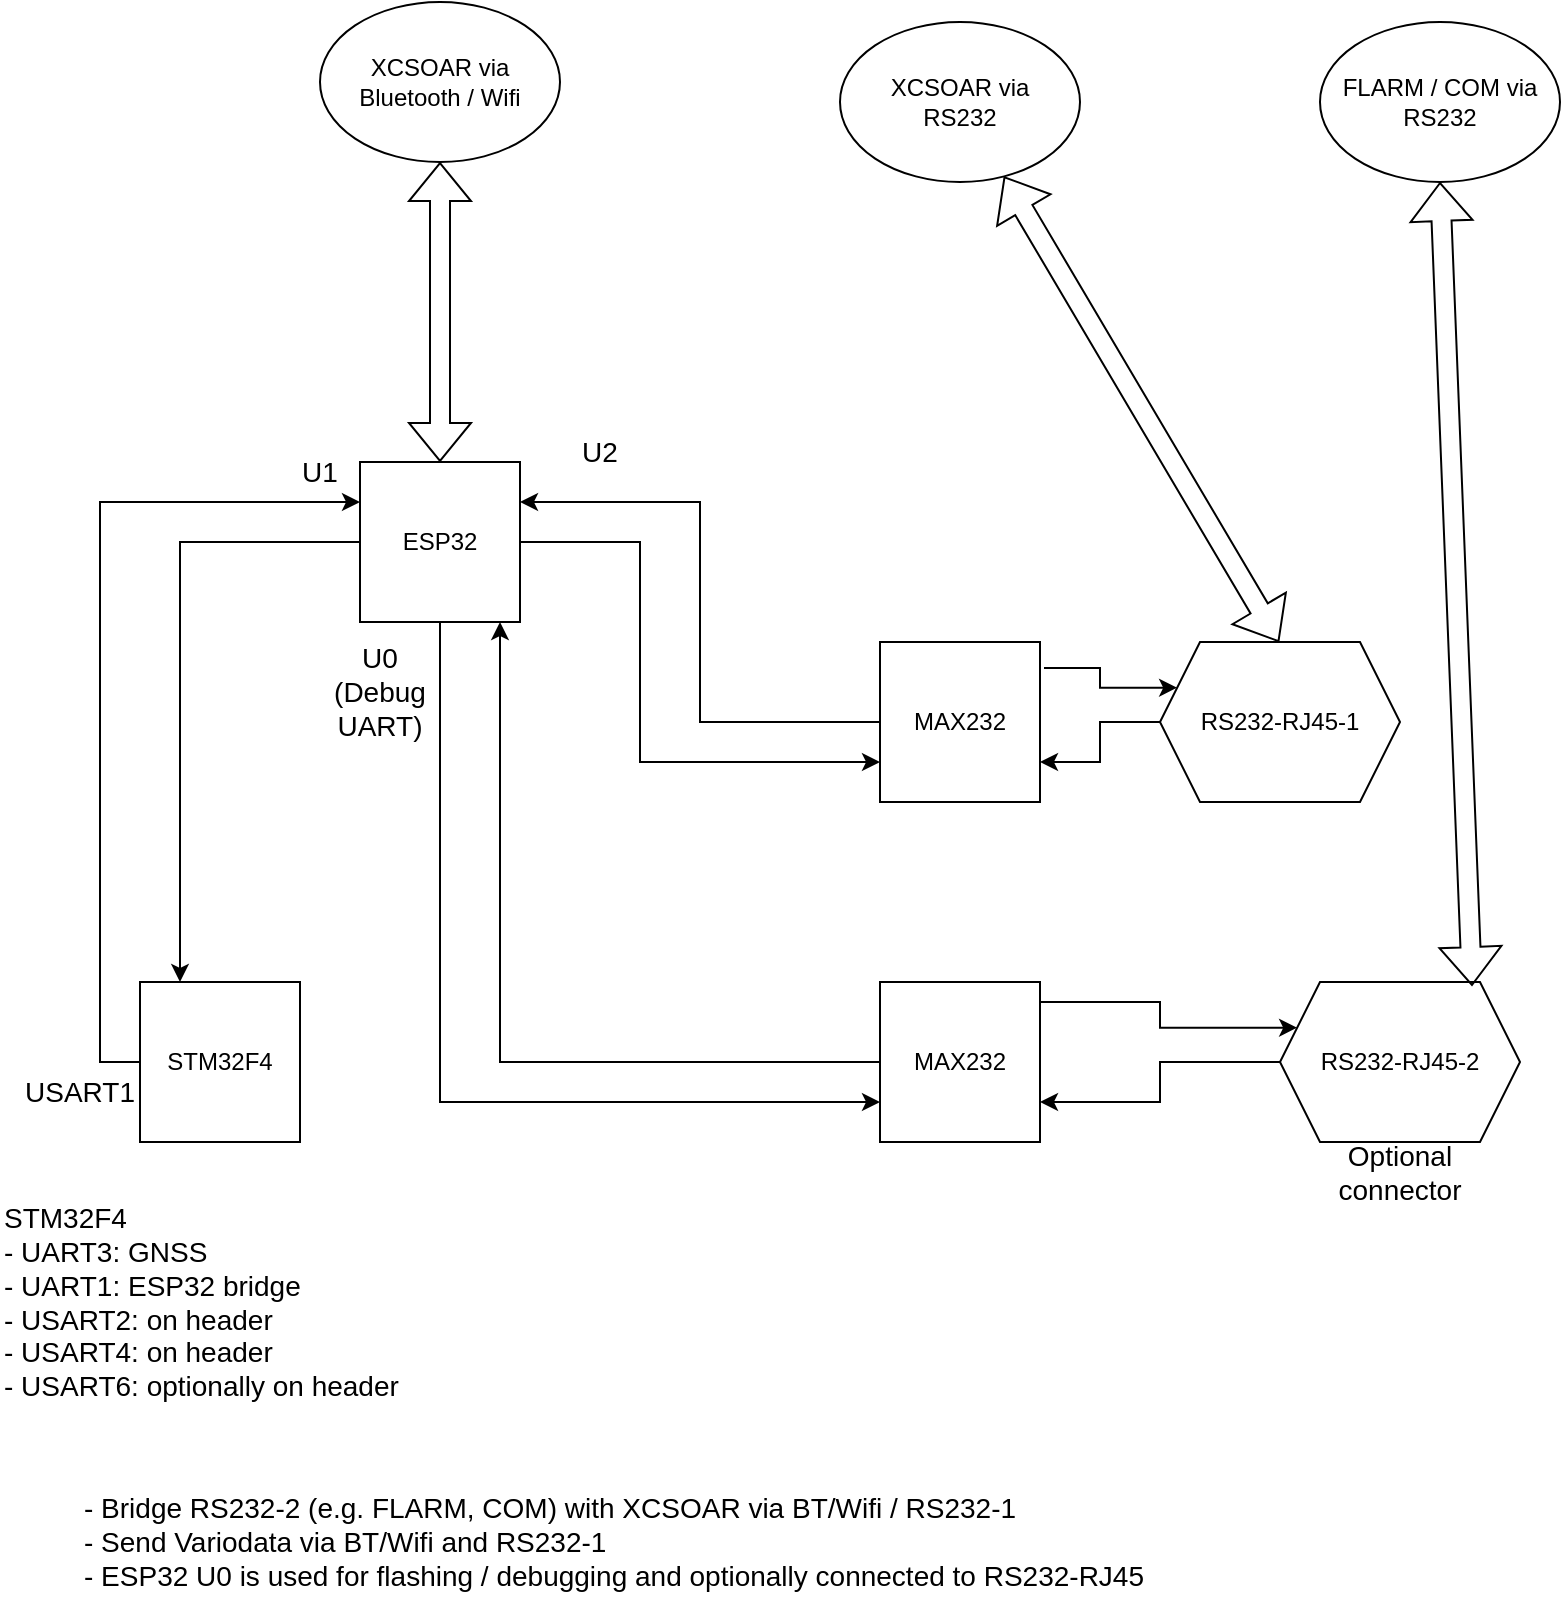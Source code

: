 <mxfile version="20.2.2" type="device"><diagram id="gBWXh6Hzyp4t7QqkJisQ" name="Seite-1"><mxGraphModel dx="869" dy="1106" grid="1" gridSize="10" guides="1" tooltips="1" connect="1" arrows="1" fold="1" page="1" pageScale="1" pageWidth="827" pageHeight="1169" math="0" shadow="0"><root><mxCell id="0"/><mxCell id="1" parent="0"/><mxCell id="B5_--6r4d8Ddywjt3G2w-5" style="edgeStyle=orthogonalEdgeStyle;rounded=0;orthogonalLoop=1;jettySize=auto;html=1;entryX=0;entryY=0.25;entryDx=0;entryDy=0;exitX=1.025;exitY=0.163;exitDx=0;exitDy=0;exitPerimeter=0;" edge="1" parent="1" source="B5_--6r4d8Ddywjt3G2w-3" target="B5_--6r4d8Ddywjt3G2w-4"><mxGeometry relative="1" as="geometry"/></mxCell><mxCell id="B5_--6r4d8Ddywjt3G2w-8" style="edgeStyle=orthogonalEdgeStyle;rounded=0;orthogonalLoop=1;jettySize=auto;html=1;entryX=0;entryY=0.75;entryDx=0;entryDy=0;" edge="1" parent="1" source="B5_--6r4d8Ddywjt3G2w-1" target="B5_--6r4d8Ddywjt3G2w-3"><mxGeometry relative="1" as="geometry"><Array as="points"><mxPoint x="340" y="300"/><mxPoint x="340" y="410"/></Array></mxGeometry></mxCell><mxCell id="B5_--6r4d8Ddywjt3G2w-11" style="edgeStyle=orthogonalEdgeStyle;rounded=0;orthogonalLoop=1;jettySize=auto;html=1;entryX=0.25;entryY=0;entryDx=0;entryDy=0;" edge="1" parent="1" source="B5_--6r4d8Ddywjt3G2w-1" target="B5_--6r4d8Ddywjt3G2w-2"><mxGeometry relative="1" as="geometry"/></mxCell><mxCell id="B5_--6r4d8Ddywjt3G2w-27" style="edgeStyle=orthogonalEdgeStyle;rounded=0;orthogonalLoop=1;jettySize=auto;html=1;entryX=0;entryY=0.75;entryDx=0;entryDy=0;" edge="1" parent="1" source="B5_--6r4d8Ddywjt3G2w-1" target="B5_--6r4d8Ddywjt3G2w-22"><mxGeometry relative="1" as="geometry"><Array as="points"><mxPoint x="240" y="580"/></Array></mxGeometry></mxCell><mxCell id="B5_--6r4d8Ddywjt3G2w-1" value="ESP32" style="whiteSpace=wrap;html=1;aspect=fixed;" vertex="1" parent="1"><mxGeometry x="200" y="260" width="80" height="80" as="geometry"/></mxCell><mxCell id="B5_--6r4d8Ddywjt3G2w-10" style="edgeStyle=orthogonalEdgeStyle;rounded=0;orthogonalLoop=1;jettySize=auto;html=1;entryX=0;entryY=0.25;entryDx=0;entryDy=0;" edge="1" parent="1" source="B5_--6r4d8Ddywjt3G2w-2" target="B5_--6r4d8Ddywjt3G2w-1"><mxGeometry relative="1" as="geometry"><Array as="points"><mxPoint x="70" y="560"/><mxPoint x="70" y="280"/></Array></mxGeometry></mxCell><mxCell id="B5_--6r4d8Ddywjt3G2w-2" value="STM32F4" style="whiteSpace=wrap;html=1;aspect=fixed;" vertex="1" parent="1"><mxGeometry x="90" y="520" width="80" height="80" as="geometry"/></mxCell><mxCell id="B5_--6r4d8Ddywjt3G2w-7" style="edgeStyle=orthogonalEdgeStyle;rounded=0;orthogonalLoop=1;jettySize=auto;html=1;entryX=1;entryY=0.25;entryDx=0;entryDy=0;" edge="1" parent="1" source="B5_--6r4d8Ddywjt3G2w-3" target="B5_--6r4d8Ddywjt3G2w-1"><mxGeometry relative="1" as="geometry"/></mxCell><mxCell id="B5_--6r4d8Ddywjt3G2w-3" value="MAX232" style="whiteSpace=wrap;html=1;aspect=fixed;" vertex="1" parent="1"><mxGeometry x="460" y="350" width="80" height="80" as="geometry"/></mxCell><mxCell id="B5_--6r4d8Ddywjt3G2w-6" style="edgeStyle=orthogonalEdgeStyle;rounded=0;orthogonalLoop=1;jettySize=auto;html=1;entryX=1;entryY=0.75;entryDx=0;entryDy=0;" edge="1" parent="1" source="B5_--6r4d8Ddywjt3G2w-4" target="B5_--6r4d8Ddywjt3G2w-3"><mxGeometry relative="1" as="geometry"/></mxCell><mxCell id="B5_--6r4d8Ddywjt3G2w-4" value="RS232-RJ45-1" style="shape=hexagon;perimeter=hexagonPerimeter2;whiteSpace=wrap;html=1;fixedSize=1;" vertex="1" parent="1"><mxGeometry x="600" y="350" width="120" height="80" as="geometry"/></mxCell><mxCell id="B5_--6r4d8Ddywjt3G2w-12" value="XCSOAR via Bluetooth / Wifi" style="ellipse;whiteSpace=wrap;html=1;" vertex="1" parent="1"><mxGeometry x="180" y="30" width="120" height="80" as="geometry"/></mxCell><mxCell id="B5_--6r4d8Ddywjt3G2w-13" value="" style="shape=flexArrow;endArrow=classic;startArrow=classic;html=1;rounded=0;entryX=0.5;entryY=1;entryDx=0;entryDy=0;exitX=0.5;exitY=0;exitDx=0;exitDy=0;" edge="1" parent="1" source="B5_--6r4d8Ddywjt3G2w-1" target="B5_--6r4d8Ddywjt3G2w-12"><mxGeometry width="100" height="100" relative="1" as="geometry"><mxPoint x="280" y="260" as="sourcePoint"/><mxPoint x="380" y="160" as="targetPoint"/></mxGeometry></mxCell><mxCell id="B5_--6r4d8Ddywjt3G2w-14" value="&lt;div&gt;XCSOAR via &lt;br&gt;&lt;/div&gt;&lt;div&gt;RS232&lt;/div&gt;" style="ellipse;whiteSpace=wrap;html=1;" vertex="1" parent="1"><mxGeometry x="440" y="40" width="120" height="80" as="geometry"/></mxCell><mxCell id="B5_--6r4d8Ddywjt3G2w-15" value="" style="shape=flexArrow;endArrow=classic;startArrow=classic;html=1;rounded=0;exitX=0.5;exitY=0;exitDx=0;exitDy=0;" edge="1" parent="1" target="B5_--6r4d8Ddywjt3G2w-14"><mxGeometry width="100" height="100" relative="1" as="geometry"><mxPoint x="659.5" y="350" as="sourcePoint"/><mxPoint x="659.5" y="200" as="targetPoint"/></mxGeometry></mxCell><mxCell id="B5_--6r4d8Ddywjt3G2w-24" style="edgeStyle=orthogonalEdgeStyle;rounded=0;orthogonalLoop=1;jettySize=auto;html=1;entryX=1;entryY=0.75;entryDx=0;entryDy=0;" edge="1" parent="1" source="B5_--6r4d8Ddywjt3G2w-16" target="B5_--6r4d8Ddywjt3G2w-22"><mxGeometry relative="1" as="geometry"/></mxCell><mxCell id="B5_--6r4d8Ddywjt3G2w-16" value="RS232-RJ45-2" style="shape=hexagon;perimeter=hexagonPerimeter2;whiteSpace=wrap;html=1;fixedSize=1;" vertex="1" parent="1"><mxGeometry x="660" y="520" width="120" height="80" as="geometry"/></mxCell><mxCell id="B5_--6r4d8Ddywjt3G2w-17" value="FLARM / COM via &lt;br&gt;&lt;div&gt;RS232&lt;/div&gt;" style="ellipse;whiteSpace=wrap;html=1;" vertex="1" parent="1"><mxGeometry x="680" y="40" width="120" height="80" as="geometry"/></mxCell><mxCell id="B5_--6r4d8Ddywjt3G2w-18" value="" style="shape=flexArrow;endArrow=classic;startArrow=classic;html=1;rounded=0;entryX=0.5;entryY=1;entryDx=0;entryDy=0;exitX=0.8;exitY=0.025;exitDx=0;exitDy=0;exitPerimeter=0;" edge="1" parent="1" source="B5_--6r4d8Ddywjt3G2w-16" target="B5_--6r4d8Ddywjt3G2w-17"><mxGeometry width="100" height="100" relative="1" as="geometry"><mxPoint x="760" y="530" as="sourcePoint"/><mxPoint x="531.926" y="127.233" as="targetPoint"/></mxGeometry></mxCell><mxCell id="B5_--6r4d8Ddywjt3G2w-23" style="edgeStyle=orthogonalEdgeStyle;rounded=0;orthogonalLoop=1;jettySize=auto;html=1;entryX=0;entryY=0.25;entryDx=0;entryDy=0;" edge="1" parent="1" source="B5_--6r4d8Ddywjt3G2w-22" target="B5_--6r4d8Ddywjt3G2w-16"><mxGeometry relative="1" as="geometry"><Array as="points"><mxPoint x="600" y="530"/><mxPoint x="600" y="543"/></Array></mxGeometry></mxCell><mxCell id="B5_--6r4d8Ddywjt3G2w-25" style="edgeStyle=orthogonalEdgeStyle;rounded=0;orthogonalLoop=1;jettySize=auto;html=1;entryX=0.875;entryY=1;entryDx=0;entryDy=0;entryPerimeter=0;" edge="1" parent="1" source="B5_--6r4d8Ddywjt3G2w-22" target="B5_--6r4d8Ddywjt3G2w-1"><mxGeometry relative="1" as="geometry"/></mxCell><mxCell id="B5_--6r4d8Ddywjt3G2w-22" value="MAX232" style="whiteSpace=wrap;html=1;aspect=fixed;" vertex="1" parent="1"><mxGeometry x="460" y="520" width="80" height="80" as="geometry"/></mxCell><mxCell id="B5_--6r4d8Ddywjt3G2w-28" value="&lt;div align=&quot;left&quot;&gt;&lt;font style=&quot;font-size: 14px;&quot;&gt;- Bridge RS232-2 (e.g. FLARM, COM) with XCSOAR via BT/Wifi / RS232-1&lt;br&gt;&lt;/font&gt;&lt;/div&gt;&lt;div align=&quot;left&quot;&gt;&lt;font style=&quot;font-size: 14px;&quot;&gt;- Send Variodata via BT/Wifi and RS232-1&lt;br&gt;&lt;/font&gt;&lt;/div&gt;&lt;div align=&quot;left&quot;&gt;&lt;font style=&quot;font-size: 14px;&quot;&gt;- ESP32 U0 is used for flashing / debugging and optionally connected to RS232-RJ45 &lt;br&gt;&lt;/font&gt;&lt;/div&gt;" style="text;html=1;strokeColor=none;fillColor=none;align=left;verticalAlign=middle;whiteSpace=wrap;rounded=0;" vertex="1" parent="1"><mxGeometry x="60" y="760" width="550" height="80" as="geometry"/></mxCell><mxCell id="B5_--6r4d8Ddywjt3G2w-29" value="U0 (Debug UART)" style="text;html=1;strokeColor=none;fillColor=none;align=center;verticalAlign=middle;whiteSpace=wrap;rounded=0;fontSize=14;" vertex="1" parent="1"><mxGeometry x="180" y="360" width="60" height="30" as="geometry"/></mxCell><mxCell id="B5_--6r4d8Ddywjt3G2w-32" value="U2" style="text;html=1;strokeColor=none;fillColor=none;align=center;verticalAlign=middle;whiteSpace=wrap;rounded=0;fontSize=14;" vertex="1" parent="1"><mxGeometry x="290" y="240" width="60" height="30" as="geometry"/></mxCell><mxCell id="B5_--6r4d8Ddywjt3G2w-33" value="U1" style="text;html=1;strokeColor=none;fillColor=none;align=center;verticalAlign=middle;whiteSpace=wrap;rounded=0;fontSize=14;" vertex="1" parent="1"><mxGeometry x="150" y="250" width="60" height="30" as="geometry"/></mxCell><mxCell id="B5_--6r4d8Ddywjt3G2w-34" value="&lt;div&gt;USART1&lt;/div&gt;" style="text;html=1;strokeColor=none;fillColor=none;align=center;verticalAlign=middle;whiteSpace=wrap;rounded=0;fontSize=14;" vertex="1" parent="1"><mxGeometry x="30" y="560" width="60" height="30" as="geometry"/></mxCell><mxCell id="B5_--6r4d8Ddywjt3G2w-35" value="Optional connector" style="text;html=1;strokeColor=none;fillColor=none;align=center;verticalAlign=middle;whiteSpace=wrap;rounded=0;fontSize=14;" vertex="1" parent="1"><mxGeometry x="690" y="600" width="60" height="30" as="geometry"/></mxCell><mxCell id="B5_--6r4d8Ddywjt3G2w-36" value="&lt;div align=&quot;left&quot;&gt;STM32F4&lt;/div&gt;&lt;div align=&quot;left&quot;&gt;- UART3: GNSS&lt;/div&gt;&lt;div align=&quot;left&quot;&gt;- UART1: ESP32 bridge&lt;/div&gt;&lt;div align=&quot;left&quot;&gt;- USART2: on header&lt;/div&gt;&lt;div align=&quot;left&quot;&gt;- USART4: on header&lt;/div&gt;&lt;div align=&quot;left&quot;&gt;- USART6: optionally on header&lt;/div&gt;" style="text;html=1;align=left;verticalAlign=middle;resizable=0;points=[];autosize=1;strokeColor=none;fillColor=none;fontSize=14;" vertex="1" parent="1"><mxGeometry x="20" y="625" width="220" height="110" as="geometry"/></mxCell></root></mxGraphModel></diagram></mxfile>
